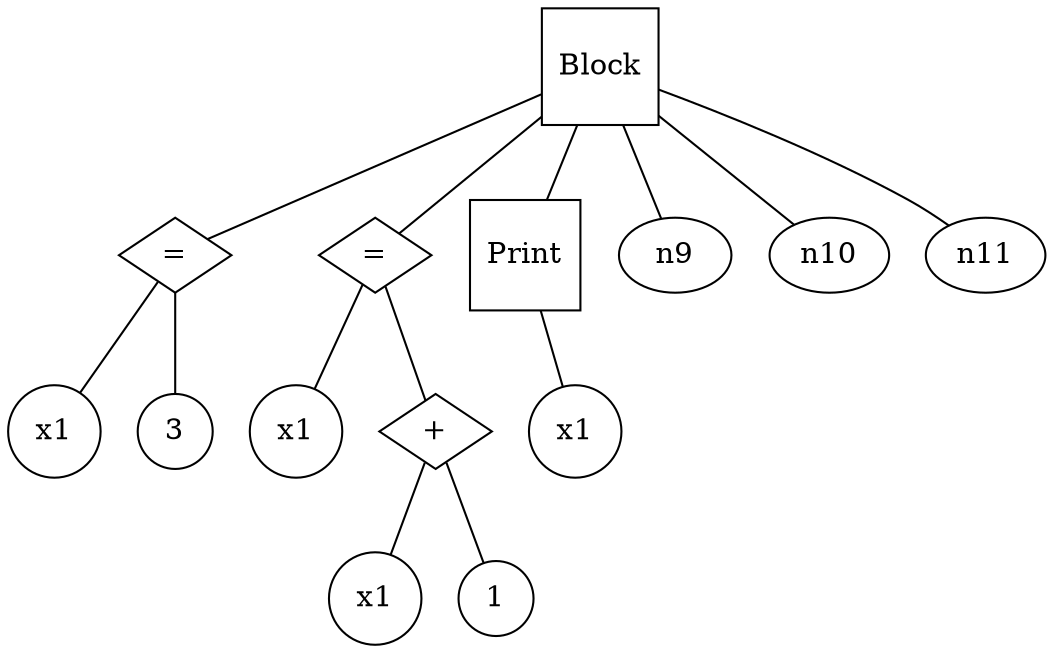 graph g {
n0 [label = "Block", shape="square"]
n1 [label = "=", shape="diamond"]
n2 [label = "x1", shape="circle"]
n3 [label = "3", shape="circle"]
n4 [label = "=", shape="diamond"]
n5 [label = "x1", shape="circle"]
n6 [label = "+", shape="diamond"]
n7 [label = "x1", shape="circle"]
n8 [label = "1", shape="circle"]
n12 [label = "Print", shape="square"]
n13 [label = "x1", shape="circle"]

"n0" -- "n1" -- "n2"
"n1" -- "n3"
"n0" -- "n4" -- "n5"
"n4" -- "n6" -- "n7"
"n6" -- "n8"
"n0" -- "n9"
"n0" -- "n10"
"n0" -- "n11"
"n0" -- "n12" -- "n13"
}
